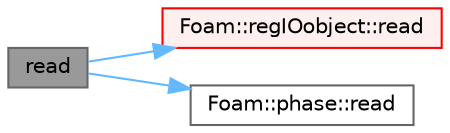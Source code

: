 digraph "read"
{
 // LATEX_PDF_SIZE
  bgcolor="transparent";
  edge [fontname=Helvetica,fontsize=10,labelfontname=Helvetica,labelfontsize=10];
  node [fontname=Helvetica,fontsize=10,shape=box,height=0.2,width=0.4];
  rankdir="LR";
  Node1 [id="Node000001",label="read",height=0.2,width=0.4,color="gray40", fillcolor="grey60", style="filled", fontcolor="black",tooltip=" "];
  Node1 -> Node2 [id="edge1_Node000001_Node000002",color="steelblue1",style="solid",tooltip=" "];
  Node2 [id="Node000002",label="Foam::regIOobject::read",height=0.2,width=0.4,color="red", fillcolor="#FFF0F0", style="filled",URL="$classFoam_1_1regIOobject.html#af816873151ddb0126e98bb2f914d8ed5",tooltip=" "];
  Node1 -> Node14 [id="edge2_Node000001_Node000014",color="steelblue1",style="solid",tooltip=" "];
  Node14 [id="Node000014",label="Foam::phase::read",height=0.2,width=0.4,color="grey40", fillcolor="white", style="filled",URL="$classFoam_1_1phase.html#af2ae470711212b9b1768b48afdff2431",tooltip=" "];
}
